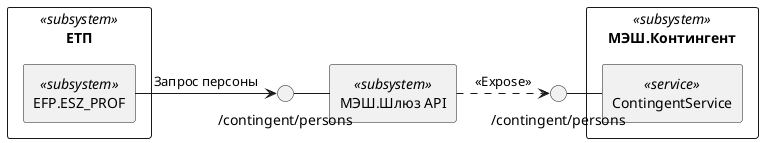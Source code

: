 @startuml
skinparam componentStyle uml2
skinparam componentStyle rectangle
hide @unlinked
'hide $iPOST

component "ЕТП" as system_1 <<subsystem>> {
[EFP.ESZ_PROF] as system_1_1 <<subsystem>>
'component [MS.ARTEMIS_MOVER] as system_1_2 '<<subsystem>> {
'[EXT] as system_1_2_1 <<queue>>
'}
}
[МЭШ.Шлюз API] as GW <<subsystem>>
component [МЭШ.Контингент] as system_2 <<subsystem>> {
[ContingentService] as system_2_1 <<service>>
}

'Интерфейсы
() "/contingent/persons" as iF_1
() "/contingent/persons" as iF_2

system_1_1 -> iF_1 : "Запрос персоны"
iF_1 - GW
GW .> iF_2: <<Expose>>
iF_2 - system_2_1

@enduml